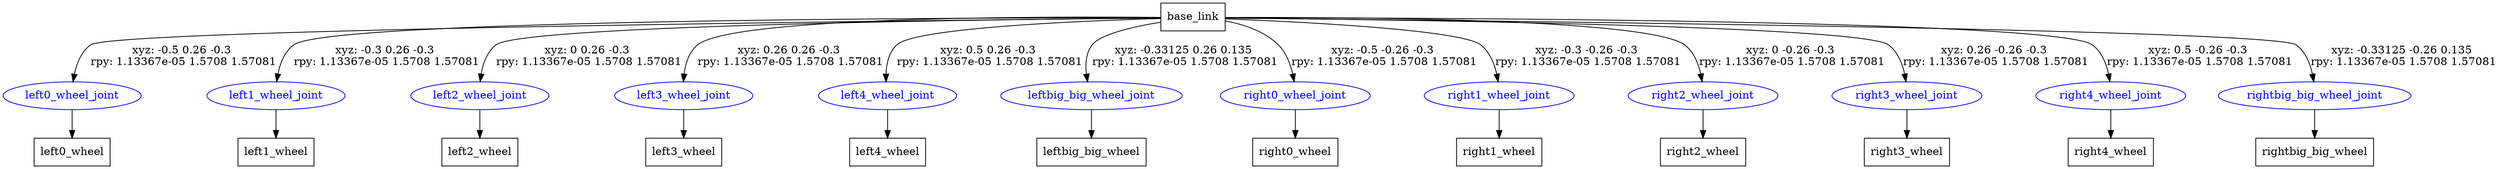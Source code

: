 digraph G {
node [shape=box];
"base_link" [label="base_link"];
"left0_wheel" [label="left0_wheel"];
"left1_wheel" [label="left1_wheel"];
"left2_wheel" [label="left2_wheel"];
"left3_wheel" [label="left3_wheel"];
"left4_wheel" [label="left4_wheel"];
"leftbig_big_wheel" [label="leftbig_big_wheel"];
"right0_wheel" [label="right0_wheel"];
"right1_wheel" [label="right1_wheel"];
"right2_wheel" [label="right2_wheel"];
"right3_wheel" [label="right3_wheel"];
"right4_wheel" [label="right4_wheel"];
"rightbig_big_wheel" [label="rightbig_big_wheel"];
node [shape=ellipse, color=blue, fontcolor=blue];
"base_link" -> "left0_wheel_joint" [label="xyz: -0.5 0.26 -0.3 \nrpy: 1.13367e-05 1.5708 1.57081"]
"left0_wheel_joint" -> "left0_wheel"
"base_link" -> "left1_wheel_joint" [label="xyz: -0.3 0.26 -0.3 \nrpy: 1.13367e-05 1.5708 1.57081"]
"left1_wheel_joint" -> "left1_wheel"
"base_link" -> "left2_wheel_joint" [label="xyz: 0 0.26 -0.3 \nrpy: 1.13367e-05 1.5708 1.57081"]
"left2_wheel_joint" -> "left2_wheel"
"base_link" -> "left3_wheel_joint" [label="xyz: 0.26 0.26 -0.3 \nrpy: 1.13367e-05 1.5708 1.57081"]
"left3_wheel_joint" -> "left3_wheel"
"base_link" -> "left4_wheel_joint" [label="xyz: 0.5 0.26 -0.3 \nrpy: 1.13367e-05 1.5708 1.57081"]
"left4_wheel_joint" -> "left4_wheel"
"base_link" -> "leftbig_big_wheel_joint" [label="xyz: -0.33125 0.26 0.135 \nrpy: 1.13367e-05 1.5708 1.57081"]
"leftbig_big_wheel_joint" -> "leftbig_big_wheel"
"base_link" -> "right0_wheel_joint" [label="xyz: -0.5 -0.26 -0.3 \nrpy: 1.13367e-05 1.5708 1.57081"]
"right0_wheel_joint" -> "right0_wheel"
"base_link" -> "right1_wheel_joint" [label="xyz: -0.3 -0.26 -0.3 \nrpy: 1.13367e-05 1.5708 1.57081"]
"right1_wheel_joint" -> "right1_wheel"
"base_link" -> "right2_wheel_joint" [label="xyz: 0 -0.26 -0.3 \nrpy: 1.13367e-05 1.5708 1.57081"]
"right2_wheel_joint" -> "right2_wheel"
"base_link" -> "right3_wheel_joint" [label="xyz: 0.26 -0.26 -0.3 \nrpy: 1.13367e-05 1.5708 1.57081"]
"right3_wheel_joint" -> "right3_wheel"
"base_link" -> "right4_wheel_joint" [label="xyz: 0.5 -0.26 -0.3 \nrpy: 1.13367e-05 1.5708 1.57081"]
"right4_wheel_joint" -> "right4_wheel"
"base_link" -> "rightbig_big_wheel_joint" [label="xyz: -0.33125 -0.26 0.135 \nrpy: 1.13367e-05 1.5708 1.57081"]
"rightbig_big_wheel_joint" -> "rightbig_big_wheel"
}

